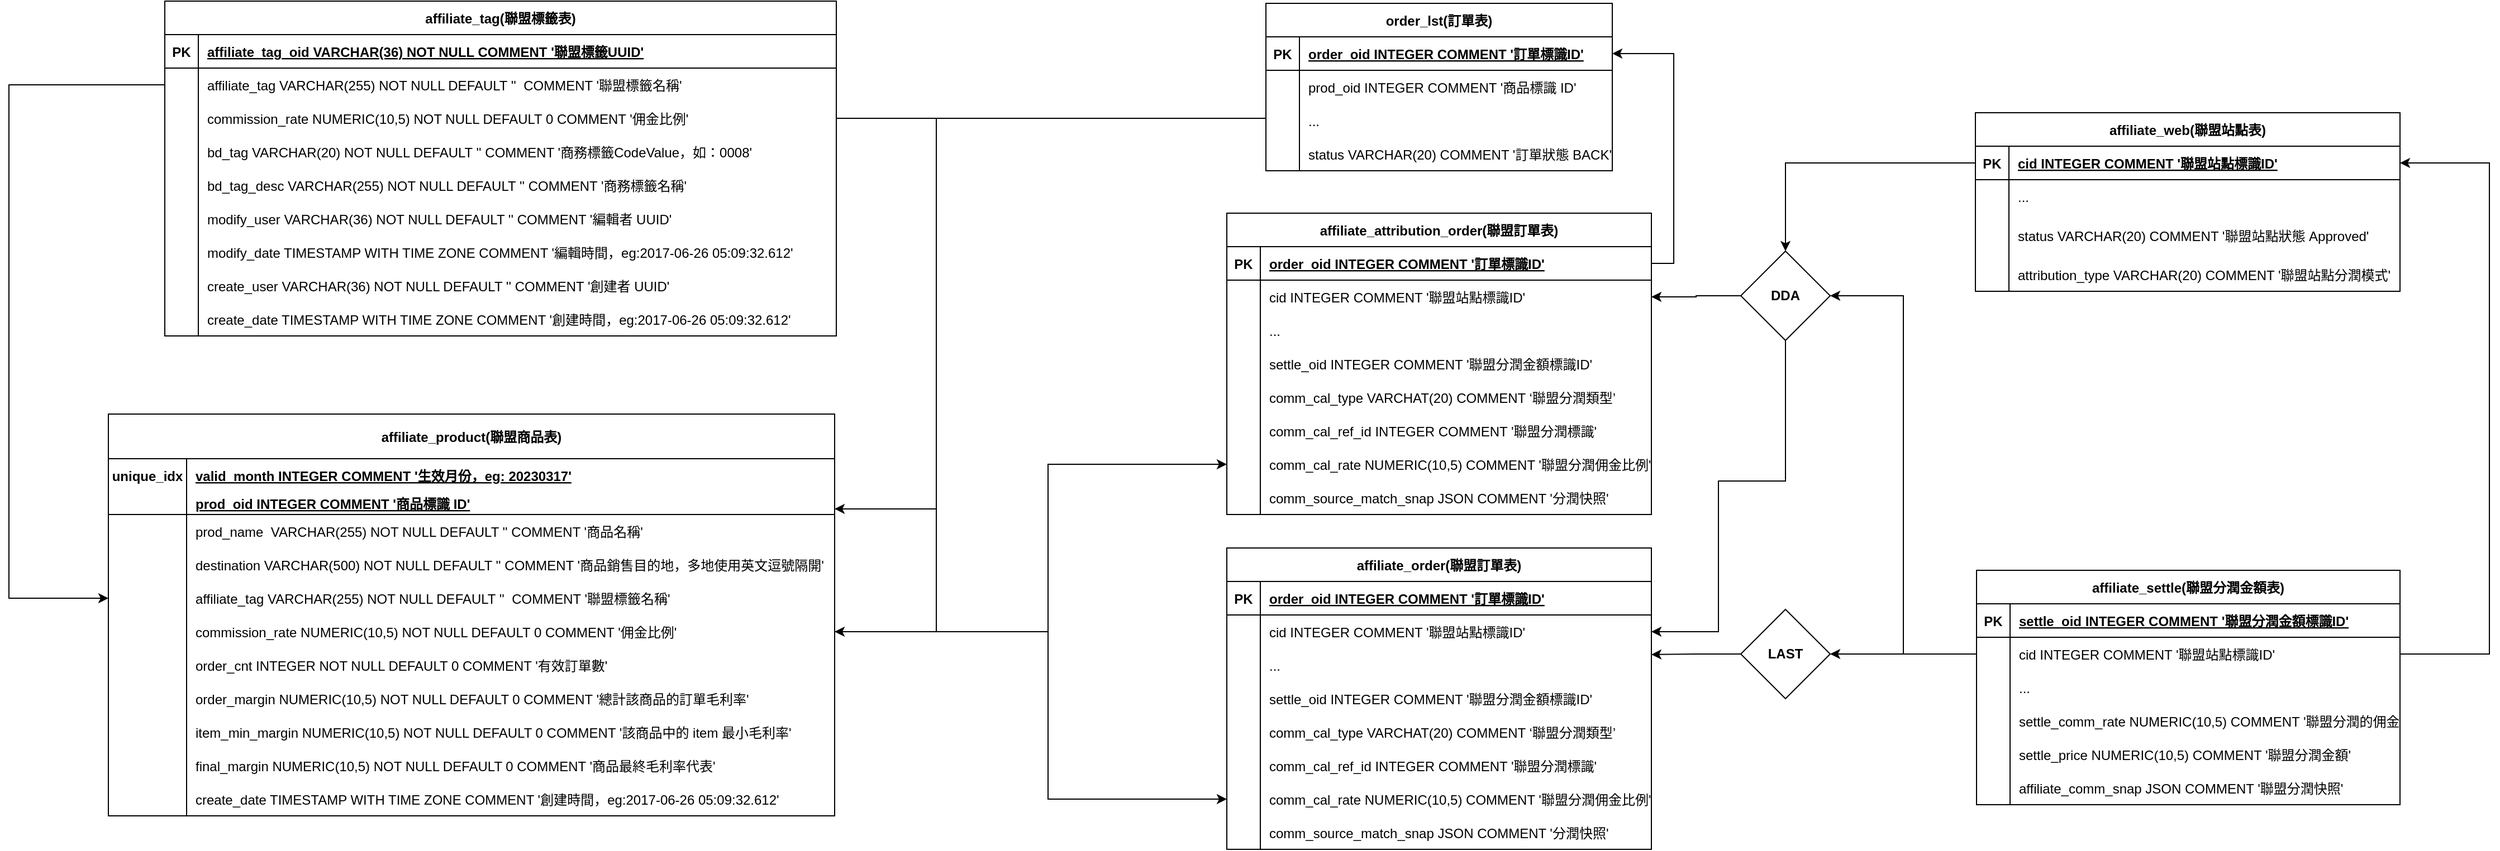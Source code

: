 <mxfile version="20.8.16" type="github">
  <diagram id="R2lEEEUBdFMjLlhIrx00" name="Page-1">
    <mxGraphModel dx="2174" dy="2824" grid="1" gridSize="10" guides="1" tooltips="1" connect="1" arrows="1" fold="1" page="1" pageScale="1" pageWidth="850" pageHeight="1100" math="0" shadow="0" extFonts="Permanent Marker^https://fonts.googleapis.com/css?family=Permanent+Marker">
      <root>
        <mxCell id="0" />
        <mxCell id="1" parent="0" />
        <mxCell id="WJ0qPZ8VlOcd7IL-W5qs-34" value="affiliate_tag(聯盟標籤表)" style="shape=table;startSize=30;container=1;collapsible=1;childLayout=tableLayout;fixedRows=1;rowLines=0;fontStyle=1;align=center;resizeLast=1;" parent="1" vertex="1">
          <mxGeometry x="1099.5" y="-940" width="601" height="300" as="geometry" />
        </mxCell>
        <mxCell id="WJ0qPZ8VlOcd7IL-W5qs-35" value="" style="shape=tableRow;horizontal=0;startSize=0;swimlaneHead=0;swimlaneBody=0;fillColor=none;collapsible=0;dropTarget=0;points=[[0,0.5],[1,0.5]];portConstraint=eastwest;top=0;left=0;right=0;bottom=1;" parent="WJ0qPZ8VlOcd7IL-W5qs-34" vertex="1">
          <mxGeometry y="30" width="601" height="30" as="geometry" />
        </mxCell>
        <mxCell id="WJ0qPZ8VlOcd7IL-W5qs-36" value="PK" style="shape=partialRectangle;connectable=0;fillColor=none;top=0;left=0;bottom=0;right=0;fontStyle=1;overflow=hidden;" parent="WJ0qPZ8VlOcd7IL-W5qs-35" vertex="1">
          <mxGeometry width="30" height="30" as="geometry">
            <mxRectangle width="30" height="30" as="alternateBounds" />
          </mxGeometry>
        </mxCell>
        <mxCell id="WJ0qPZ8VlOcd7IL-W5qs-37" value="affiliate_tag_oid VARCHAR(36) NOT NULL COMMENT &#39;聯盟標籤UUID&#39;" style="shape=partialRectangle;connectable=0;fillColor=none;top=0;left=0;bottom=0;right=0;align=left;spacingLeft=6;fontStyle=5;overflow=hidden;" parent="WJ0qPZ8VlOcd7IL-W5qs-35" vertex="1">
          <mxGeometry x="30" width="571" height="30" as="geometry">
            <mxRectangle width="571" height="30" as="alternateBounds" />
          </mxGeometry>
        </mxCell>
        <mxCell id="WJ0qPZ8VlOcd7IL-W5qs-38" value="" style="shape=tableRow;horizontal=0;startSize=0;swimlaneHead=0;swimlaneBody=0;fillColor=none;collapsible=0;dropTarget=0;points=[[0,0.5],[1,0.5]];portConstraint=eastwest;top=0;left=0;right=0;bottom=0;" parent="WJ0qPZ8VlOcd7IL-W5qs-34" vertex="1">
          <mxGeometry y="60" width="601" height="30" as="geometry" />
        </mxCell>
        <mxCell id="WJ0qPZ8VlOcd7IL-W5qs-39" value="" style="shape=partialRectangle;connectable=0;fillColor=none;top=0;left=0;bottom=0;right=0;editable=1;overflow=hidden;" parent="WJ0qPZ8VlOcd7IL-W5qs-38" vertex="1">
          <mxGeometry width="30" height="30" as="geometry">
            <mxRectangle width="30" height="30" as="alternateBounds" />
          </mxGeometry>
        </mxCell>
        <mxCell id="WJ0qPZ8VlOcd7IL-W5qs-40" value="affiliate_tag VARCHAR(255) NOT NULL DEFAULT &#39;&#39;  COMMENT &#39;聯盟標籤名稱&#39;" style="shape=partialRectangle;connectable=0;fillColor=none;top=0;left=0;bottom=0;right=0;align=left;spacingLeft=6;overflow=hidden;" parent="WJ0qPZ8VlOcd7IL-W5qs-38" vertex="1">
          <mxGeometry x="30" width="571" height="30" as="geometry">
            <mxRectangle width="571" height="30" as="alternateBounds" />
          </mxGeometry>
        </mxCell>
        <mxCell id="WJ0qPZ8VlOcd7IL-W5qs-57" value="" style="shape=tableRow;horizontal=0;startSize=0;swimlaneHead=0;swimlaneBody=0;fillColor=none;collapsible=0;dropTarget=0;points=[[0,0.5],[1,0.5]];portConstraint=eastwest;top=0;left=0;right=0;bottom=0;" parent="WJ0qPZ8VlOcd7IL-W5qs-34" vertex="1">
          <mxGeometry y="90" width="601" height="30" as="geometry" />
        </mxCell>
        <mxCell id="WJ0qPZ8VlOcd7IL-W5qs-58" value="" style="shape=partialRectangle;connectable=0;fillColor=none;top=0;left=0;bottom=0;right=0;editable=1;overflow=hidden;" parent="WJ0qPZ8VlOcd7IL-W5qs-57" vertex="1">
          <mxGeometry width="30" height="30" as="geometry">
            <mxRectangle width="30" height="30" as="alternateBounds" />
          </mxGeometry>
        </mxCell>
        <mxCell id="WJ0qPZ8VlOcd7IL-W5qs-59" value="commission_rate NUMERIC(10,5) NOT NULL DEFAULT 0 COMMENT &#39;佣金比例&#39;" style="shape=partialRectangle;connectable=0;fillColor=none;top=0;left=0;bottom=0;right=0;align=left;spacingLeft=6;overflow=hidden;" parent="WJ0qPZ8VlOcd7IL-W5qs-57" vertex="1">
          <mxGeometry x="30" width="571" height="30" as="geometry">
            <mxRectangle width="571" height="30" as="alternateBounds" />
          </mxGeometry>
        </mxCell>
        <mxCell id="WJ0qPZ8VlOcd7IL-W5qs-41" value="" style="shape=tableRow;horizontal=0;startSize=0;swimlaneHead=0;swimlaneBody=0;fillColor=none;collapsible=0;dropTarget=0;points=[[0,0.5],[1,0.5]];portConstraint=eastwest;top=0;left=0;right=0;bottom=0;" parent="WJ0qPZ8VlOcd7IL-W5qs-34" vertex="1">
          <mxGeometry y="120" width="601" height="30" as="geometry" />
        </mxCell>
        <mxCell id="WJ0qPZ8VlOcd7IL-W5qs-42" value="" style="shape=partialRectangle;connectable=0;fillColor=none;top=0;left=0;bottom=0;right=0;editable=1;overflow=hidden;" parent="WJ0qPZ8VlOcd7IL-W5qs-41" vertex="1">
          <mxGeometry width="30" height="30" as="geometry">
            <mxRectangle width="30" height="30" as="alternateBounds" />
          </mxGeometry>
        </mxCell>
        <mxCell id="WJ0qPZ8VlOcd7IL-W5qs-43" value="bd_tag VARCHAR(20) NOT NULL DEFAULT &#39;&#39; COMMENT &#39;商務標籤CodeValue，如：0008&#39;" style="shape=partialRectangle;connectable=0;fillColor=none;top=0;left=0;bottom=0;right=0;align=left;spacingLeft=6;overflow=hidden;" parent="WJ0qPZ8VlOcd7IL-W5qs-41" vertex="1">
          <mxGeometry x="30" width="571" height="30" as="geometry">
            <mxRectangle width="571" height="30" as="alternateBounds" />
          </mxGeometry>
        </mxCell>
        <mxCell id="WJ0qPZ8VlOcd7IL-W5qs-54" value="" style="shape=tableRow;horizontal=0;startSize=0;swimlaneHead=0;swimlaneBody=0;fillColor=none;collapsible=0;dropTarget=0;points=[[0,0.5],[1,0.5]];portConstraint=eastwest;top=0;left=0;right=0;bottom=0;" parent="WJ0qPZ8VlOcd7IL-W5qs-34" vertex="1">
          <mxGeometry y="150" width="601" height="30" as="geometry" />
        </mxCell>
        <mxCell id="WJ0qPZ8VlOcd7IL-W5qs-55" value="" style="shape=partialRectangle;connectable=0;fillColor=none;top=0;left=0;bottom=0;right=0;editable=1;overflow=hidden;" parent="WJ0qPZ8VlOcd7IL-W5qs-54" vertex="1">
          <mxGeometry width="30" height="30" as="geometry">
            <mxRectangle width="30" height="30" as="alternateBounds" />
          </mxGeometry>
        </mxCell>
        <mxCell id="WJ0qPZ8VlOcd7IL-W5qs-56" value="bd_tag_desc VARCHAR(255) NOT NULL DEFAULT &#39;&#39; COMMENT &#39;商務標籤名稱&#39;" style="shape=partialRectangle;connectable=0;fillColor=none;top=0;left=0;bottom=0;right=0;align=left;spacingLeft=6;overflow=hidden;" parent="WJ0qPZ8VlOcd7IL-W5qs-54" vertex="1">
          <mxGeometry x="30" width="571" height="30" as="geometry">
            <mxRectangle width="571" height="30" as="alternateBounds" />
          </mxGeometry>
        </mxCell>
        <mxCell id="WJ0qPZ8VlOcd7IL-W5qs-60" value="" style="shape=tableRow;horizontal=0;startSize=0;swimlaneHead=0;swimlaneBody=0;fillColor=none;collapsible=0;dropTarget=0;points=[[0,0.5],[1,0.5]];portConstraint=eastwest;top=0;left=0;right=0;bottom=0;" parent="WJ0qPZ8VlOcd7IL-W5qs-34" vertex="1">
          <mxGeometry y="180" width="601" height="30" as="geometry" />
        </mxCell>
        <mxCell id="WJ0qPZ8VlOcd7IL-W5qs-61" value="" style="shape=partialRectangle;connectable=0;fillColor=none;top=0;left=0;bottom=0;right=0;editable=1;overflow=hidden;" parent="WJ0qPZ8VlOcd7IL-W5qs-60" vertex="1">
          <mxGeometry width="30" height="30" as="geometry">
            <mxRectangle width="30" height="30" as="alternateBounds" />
          </mxGeometry>
        </mxCell>
        <mxCell id="WJ0qPZ8VlOcd7IL-W5qs-62" value="modify_user VARCHAR(36) NOT NULL DEFAULT &#39;&#39; COMMENT &#39;編輯者 UUID&#39;" style="shape=partialRectangle;connectable=0;fillColor=none;top=0;left=0;bottom=0;right=0;align=left;spacingLeft=6;overflow=hidden;" parent="WJ0qPZ8VlOcd7IL-W5qs-60" vertex="1">
          <mxGeometry x="30" width="571" height="30" as="geometry">
            <mxRectangle width="571" height="30" as="alternateBounds" />
          </mxGeometry>
        </mxCell>
        <mxCell id="WJ0qPZ8VlOcd7IL-W5qs-66" value="" style="shape=tableRow;horizontal=0;startSize=0;swimlaneHead=0;swimlaneBody=0;fillColor=none;collapsible=0;dropTarget=0;points=[[0,0.5],[1,0.5]];portConstraint=eastwest;top=0;left=0;right=0;bottom=0;" parent="WJ0qPZ8VlOcd7IL-W5qs-34" vertex="1">
          <mxGeometry y="210" width="601" height="30" as="geometry" />
        </mxCell>
        <mxCell id="WJ0qPZ8VlOcd7IL-W5qs-67" value="" style="shape=partialRectangle;connectable=0;fillColor=none;top=0;left=0;bottom=0;right=0;editable=1;overflow=hidden;" parent="WJ0qPZ8VlOcd7IL-W5qs-66" vertex="1">
          <mxGeometry width="30" height="30" as="geometry">
            <mxRectangle width="30" height="30" as="alternateBounds" />
          </mxGeometry>
        </mxCell>
        <mxCell id="WJ0qPZ8VlOcd7IL-W5qs-68" value="modify_date TIMESTAMP WITH TIME ZONE COMMENT &#39;編輯時間，eg:2017-06-26 05:09:32.612&#39;" style="shape=partialRectangle;connectable=0;fillColor=none;top=0;left=0;bottom=0;right=0;align=left;spacingLeft=6;overflow=hidden;" parent="WJ0qPZ8VlOcd7IL-W5qs-66" vertex="1">
          <mxGeometry x="30" width="571" height="30" as="geometry">
            <mxRectangle width="571" height="30" as="alternateBounds" />
          </mxGeometry>
        </mxCell>
        <mxCell id="WJ0qPZ8VlOcd7IL-W5qs-63" value="" style="shape=tableRow;horizontal=0;startSize=0;swimlaneHead=0;swimlaneBody=0;fillColor=none;collapsible=0;dropTarget=0;points=[[0,0.5],[1,0.5]];portConstraint=eastwest;top=0;left=0;right=0;bottom=0;" parent="WJ0qPZ8VlOcd7IL-W5qs-34" vertex="1">
          <mxGeometry y="240" width="601" height="30" as="geometry" />
        </mxCell>
        <mxCell id="WJ0qPZ8VlOcd7IL-W5qs-64" value="" style="shape=partialRectangle;connectable=0;fillColor=none;top=0;left=0;bottom=0;right=0;editable=1;overflow=hidden;" parent="WJ0qPZ8VlOcd7IL-W5qs-63" vertex="1">
          <mxGeometry width="30" height="30" as="geometry">
            <mxRectangle width="30" height="30" as="alternateBounds" />
          </mxGeometry>
        </mxCell>
        <mxCell id="WJ0qPZ8VlOcd7IL-W5qs-65" value="create_user VARCHAR(36) NOT NULL DEFAULT &#39;&#39; COMMENT &#39;創建者 UUID&#39;" style="shape=partialRectangle;connectable=0;fillColor=none;top=0;left=0;bottom=0;right=0;align=left;spacingLeft=6;overflow=hidden;" parent="WJ0qPZ8VlOcd7IL-W5qs-63" vertex="1">
          <mxGeometry x="30" width="571" height="30" as="geometry">
            <mxRectangle width="571" height="30" as="alternateBounds" />
          </mxGeometry>
        </mxCell>
        <mxCell id="WJ0qPZ8VlOcd7IL-W5qs-44" value="" style="shape=tableRow;horizontal=0;startSize=0;swimlaneHead=0;swimlaneBody=0;fillColor=none;collapsible=0;dropTarget=0;points=[[0,0.5],[1,0.5]];portConstraint=eastwest;top=0;left=0;right=0;bottom=0;" parent="WJ0qPZ8VlOcd7IL-W5qs-34" vertex="1">
          <mxGeometry y="270" width="601" height="30" as="geometry" />
        </mxCell>
        <mxCell id="WJ0qPZ8VlOcd7IL-W5qs-45" value="" style="shape=partialRectangle;connectable=0;fillColor=none;top=0;left=0;bottom=0;right=0;editable=1;overflow=hidden;" parent="WJ0qPZ8VlOcd7IL-W5qs-44" vertex="1">
          <mxGeometry width="30" height="30" as="geometry">
            <mxRectangle width="30" height="30" as="alternateBounds" />
          </mxGeometry>
        </mxCell>
        <mxCell id="WJ0qPZ8VlOcd7IL-W5qs-46" value="create_date TIMESTAMP WITH TIME ZONE COMMENT &#39;創建時間，eg:2017-06-26 05:09:32.612&#39;" style="shape=partialRectangle;connectable=0;fillColor=none;top=0;left=0;bottom=0;right=0;align=left;spacingLeft=6;overflow=hidden;" parent="WJ0qPZ8VlOcd7IL-W5qs-44" vertex="1">
          <mxGeometry x="30" width="571" height="30" as="geometry">
            <mxRectangle width="571" height="30" as="alternateBounds" />
          </mxGeometry>
        </mxCell>
        <mxCell id="WJ0qPZ8VlOcd7IL-W5qs-72" value="affiliate_product(聯盟商品表)" style="shape=table;startSize=40;container=1;collapsible=1;childLayout=tableLayout;fixedRows=1;rowLines=0;fontStyle=1;align=center;resizeLast=1;" parent="1" vertex="1">
          <mxGeometry x="1049" y="-570" width="650.0" height="360" as="geometry" />
        </mxCell>
        <mxCell id="WJ0qPZ8VlOcd7IL-W5qs-73" value="" style="shape=tableRow;horizontal=0;startSize=0;swimlaneHead=0;swimlaneBody=0;fillColor=none;collapsible=0;dropTarget=0;points=[[0,0.5],[1,0.5]];portConstraint=eastwest;top=0;left=0;right=0;bottom=0;" parent="WJ0qPZ8VlOcd7IL-W5qs-72" vertex="1">
          <mxGeometry y="40" width="650.0" height="30" as="geometry" />
        </mxCell>
        <mxCell id="WJ0qPZ8VlOcd7IL-W5qs-74" value="unique_idx" style="shape=partialRectangle;connectable=0;fillColor=none;top=0;left=0;bottom=0;right=0;fontStyle=1;overflow=hidden;" parent="WJ0qPZ8VlOcd7IL-W5qs-73" vertex="1">
          <mxGeometry width="70.0" height="30" as="geometry">
            <mxRectangle width="70.0" height="30" as="alternateBounds" />
          </mxGeometry>
        </mxCell>
        <mxCell id="WJ0qPZ8VlOcd7IL-W5qs-75" value="valid_month INTEGER COMMENT &#39;生效月份，eg: 20230317&#39;" style="shape=partialRectangle;connectable=0;fillColor=none;top=0;left=0;bottom=0;right=0;align=left;spacingLeft=6;fontStyle=5;overflow=hidden;" parent="WJ0qPZ8VlOcd7IL-W5qs-73" vertex="1">
          <mxGeometry x="70.0" width="580" height="30" as="geometry">
            <mxRectangle width="580" height="30" as="alternateBounds" />
          </mxGeometry>
        </mxCell>
        <mxCell id="WJ0qPZ8VlOcd7IL-W5qs-76" value="" style="shape=tableRow;horizontal=0;startSize=0;swimlaneHead=0;swimlaneBody=0;fillColor=none;collapsible=0;dropTarget=0;points=[[0,0.5],[1,0.5]];portConstraint=eastwest;top=0;left=0;right=0;bottom=1;" parent="WJ0qPZ8VlOcd7IL-W5qs-72" vertex="1">
          <mxGeometry y="70" width="650.0" height="20" as="geometry" />
        </mxCell>
        <mxCell id="WJ0qPZ8VlOcd7IL-W5qs-77" value="" style="shape=partialRectangle;connectable=0;fillColor=none;top=0;left=0;bottom=0;right=0;fontStyle=1;overflow=hidden;" parent="WJ0qPZ8VlOcd7IL-W5qs-76" vertex="1">
          <mxGeometry width="70.0" height="20" as="geometry">
            <mxRectangle width="70.0" height="20" as="alternateBounds" />
          </mxGeometry>
        </mxCell>
        <mxCell id="WJ0qPZ8VlOcd7IL-W5qs-78" value="prod_oid INTEGER COMMENT &#39;商品標識 ID&#39;" style="shape=partialRectangle;connectable=0;fillColor=none;top=0;left=0;bottom=0;right=0;align=left;spacingLeft=6;fontStyle=5;overflow=hidden;" parent="WJ0qPZ8VlOcd7IL-W5qs-76" vertex="1">
          <mxGeometry x="70.0" width="580" height="20" as="geometry">
            <mxRectangle width="580" height="20" as="alternateBounds" />
          </mxGeometry>
        </mxCell>
        <mxCell id="WJ0qPZ8VlOcd7IL-W5qs-79" value="" style="shape=tableRow;horizontal=0;startSize=0;swimlaneHead=0;swimlaneBody=0;fillColor=none;collapsible=0;dropTarget=0;points=[[0,0.5],[1,0.5]];portConstraint=eastwest;top=0;left=0;right=0;bottom=0;" parent="WJ0qPZ8VlOcd7IL-W5qs-72" vertex="1">
          <mxGeometry y="90" width="650.0" height="30" as="geometry" />
        </mxCell>
        <mxCell id="WJ0qPZ8VlOcd7IL-W5qs-80" value="" style="shape=partialRectangle;connectable=0;fillColor=none;top=0;left=0;bottom=0;right=0;editable=1;overflow=hidden;" parent="WJ0qPZ8VlOcd7IL-W5qs-79" vertex="1">
          <mxGeometry width="70.0" height="30" as="geometry">
            <mxRectangle width="70.0" height="30" as="alternateBounds" />
          </mxGeometry>
        </mxCell>
        <mxCell id="WJ0qPZ8VlOcd7IL-W5qs-81" value="prod_name  VARCHAR(255) NOT NULL DEFAULT &#39;&#39; COMMENT &#39;商品名稱&#39;" style="shape=partialRectangle;connectable=0;fillColor=none;top=0;left=0;bottom=0;right=0;align=left;spacingLeft=6;overflow=hidden;" parent="WJ0qPZ8VlOcd7IL-W5qs-79" vertex="1">
          <mxGeometry x="70.0" width="580" height="30" as="geometry">
            <mxRectangle width="580" height="30" as="alternateBounds" />
          </mxGeometry>
        </mxCell>
        <mxCell id="WJ0qPZ8VlOcd7IL-W5qs-82" value="" style="shape=tableRow;horizontal=0;startSize=0;swimlaneHead=0;swimlaneBody=0;fillColor=none;collapsible=0;dropTarget=0;points=[[0,0.5],[1,0.5]];portConstraint=eastwest;top=0;left=0;right=0;bottom=0;" parent="WJ0qPZ8VlOcd7IL-W5qs-72" vertex="1">
          <mxGeometry y="120" width="650.0" height="30" as="geometry" />
        </mxCell>
        <mxCell id="WJ0qPZ8VlOcd7IL-W5qs-83" value="" style="shape=partialRectangle;connectable=0;fillColor=none;top=0;left=0;bottom=0;right=0;editable=1;overflow=hidden;" parent="WJ0qPZ8VlOcd7IL-W5qs-82" vertex="1">
          <mxGeometry width="70.0" height="30" as="geometry">
            <mxRectangle width="70.0" height="30" as="alternateBounds" />
          </mxGeometry>
        </mxCell>
        <mxCell id="WJ0qPZ8VlOcd7IL-W5qs-84" value="destination VARCHAR(500) NOT NULL DEFAULT &#39;&#39; COMMENT &#39;商品銷售目的地，多地使用英文逗號隔開&#39;" style="shape=partialRectangle;connectable=0;fillColor=none;top=0;left=0;bottom=0;right=0;align=left;spacingLeft=6;overflow=hidden;" parent="WJ0qPZ8VlOcd7IL-W5qs-82" vertex="1">
          <mxGeometry x="70.0" width="580" height="30" as="geometry">
            <mxRectangle width="580" height="30" as="alternateBounds" />
          </mxGeometry>
        </mxCell>
        <mxCell id="WJ0qPZ8VlOcd7IL-W5qs-85" value="" style="shape=tableRow;horizontal=0;startSize=0;swimlaneHead=0;swimlaneBody=0;fillColor=none;collapsible=0;dropTarget=0;points=[[0,0.5],[1,0.5]];portConstraint=eastwest;top=0;left=0;right=0;bottom=0;" parent="WJ0qPZ8VlOcd7IL-W5qs-72" vertex="1">
          <mxGeometry y="150" width="650.0" height="30" as="geometry" />
        </mxCell>
        <mxCell id="WJ0qPZ8VlOcd7IL-W5qs-86" value="" style="shape=partialRectangle;connectable=0;fillColor=none;top=0;left=0;bottom=0;right=0;editable=1;overflow=hidden;" parent="WJ0qPZ8VlOcd7IL-W5qs-85" vertex="1">
          <mxGeometry width="70.0" height="30" as="geometry">
            <mxRectangle width="70.0" height="30" as="alternateBounds" />
          </mxGeometry>
        </mxCell>
        <mxCell id="WJ0qPZ8VlOcd7IL-W5qs-87" value="affiliate_tag VARCHAR(255) NOT NULL DEFAULT &#39;&#39;  COMMENT &#39;聯盟標籤名稱&#39;" style="shape=partialRectangle;connectable=0;fillColor=none;top=0;left=0;bottom=0;right=0;align=left;spacingLeft=6;overflow=hidden;" parent="WJ0qPZ8VlOcd7IL-W5qs-85" vertex="1">
          <mxGeometry x="70.0" width="580" height="30" as="geometry">
            <mxRectangle width="580" height="30" as="alternateBounds" />
          </mxGeometry>
        </mxCell>
        <mxCell id="WJ0qPZ8VlOcd7IL-W5qs-91" value="" style="shape=tableRow;horizontal=0;startSize=0;swimlaneHead=0;swimlaneBody=0;fillColor=none;collapsible=0;dropTarget=0;points=[[0,0.5],[1,0.5]];portConstraint=eastwest;top=0;left=0;right=0;bottom=0;" parent="WJ0qPZ8VlOcd7IL-W5qs-72" vertex="1">
          <mxGeometry y="180" width="650.0" height="30" as="geometry" />
        </mxCell>
        <mxCell id="WJ0qPZ8VlOcd7IL-W5qs-92" value="" style="shape=partialRectangle;connectable=0;fillColor=none;top=0;left=0;bottom=0;right=0;editable=1;overflow=hidden;" parent="WJ0qPZ8VlOcd7IL-W5qs-91" vertex="1">
          <mxGeometry width="70.0" height="30" as="geometry">
            <mxRectangle width="70.0" height="30" as="alternateBounds" />
          </mxGeometry>
        </mxCell>
        <mxCell id="WJ0qPZ8VlOcd7IL-W5qs-93" value="commission_rate NUMERIC(10,5) NOT NULL DEFAULT 0 COMMENT &#39;佣金比例&#39;" style="shape=partialRectangle;connectable=0;fillColor=none;top=0;left=0;bottom=0;right=0;align=left;spacingLeft=6;overflow=hidden;" parent="WJ0qPZ8VlOcd7IL-W5qs-91" vertex="1">
          <mxGeometry x="70.0" width="580" height="30" as="geometry">
            <mxRectangle width="580" height="30" as="alternateBounds" />
          </mxGeometry>
        </mxCell>
        <mxCell id="WJ0qPZ8VlOcd7IL-W5qs-97" value="" style="shape=tableRow;horizontal=0;startSize=0;swimlaneHead=0;swimlaneBody=0;fillColor=none;collapsible=0;dropTarget=0;points=[[0,0.5],[1,0.5]];portConstraint=eastwest;top=0;left=0;right=0;bottom=0;" parent="WJ0qPZ8VlOcd7IL-W5qs-72" vertex="1">
          <mxGeometry y="210" width="650.0" height="30" as="geometry" />
        </mxCell>
        <mxCell id="WJ0qPZ8VlOcd7IL-W5qs-98" value="" style="shape=partialRectangle;connectable=0;fillColor=none;top=0;left=0;bottom=0;right=0;editable=1;overflow=hidden;" parent="WJ0qPZ8VlOcd7IL-W5qs-97" vertex="1">
          <mxGeometry width="70.0" height="30" as="geometry">
            <mxRectangle width="70.0" height="30" as="alternateBounds" />
          </mxGeometry>
        </mxCell>
        <mxCell id="WJ0qPZ8VlOcd7IL-W5qs-99" value="order_cnt INTEGER NOT NULL DEFAULT 0 COMMENT &#39;有效訂單數&#39;" style="shape=partialRectangle;connectable=0;fillColor=none;top=0;left=0;bottom=0;right=0;align=left;spacingLeft=6;overflow=hidden;" parent="WJ0qPZ8VlOcd7IL-W5qs-97" vertex="1">
          <mxGeometry x="70.0" width="580" height="30" as="geometry">
            <mxRectangle width="580" height="30" as="alternateBounds" />
          </mxGeometry>
        </mxCell>
        <mxCell id="WJ0qPZ8VlOcd7IL-W5qs-100" value="" style="shape=tableRow;horizontal=0;startSize=0;swimlaneHead=0;swimlaneBody=0;fillColor=none;collapsible=0;dropTarget=0;points=[[0,0.5],[1,0.5]];portConstraint=eastwest;top=0;left=0;right=0;bottom=0;" parent="WJ0qPZ8VlOcd7IL-W5qs-72" vertex="1">
          <mxGeometry y="240" width="650.0" height="30" as="geometry" />
        </mxCell>
        <mxCell id="WJ0qPZ8VlOcd7IL-W5qs-101" value="" style="shape=partialRectangle;connectable=0;fillColor=none;top=0;left=0;bottom=0;right=0;editable=1;overflow=hidden;" parent="WJ0qPZ8VlOcd7IL-W5qs-100" vertex="1">
          <mxGeometry width="70.0" height="30" as="geometry">
            <mxRectangle width="70.0" height="30" as="alternateBounds" />
          </mxGeometry>
        </mxCell>
        <mxCell id="WJ0qPZ8VlOcd7IL-W5qs-102" value="order_margin NUMERIC(10,5) NOT NULL DEFAULT 0 COMMENT &#39;總計該商品的訂單毛利率&#39;" style="shape=partialRectangle;connectable=0;fillColor=none;top=0;left=0;bottom=0;right=0;align=left;spacingLeft=6;overflow=hidden;" parent="WJ0qPZ8VlOcd7IL-W5qs-100" vertex="1">
          <mxGeometry x="70.0" width="580" height="30" as="geometry">
            <mxRectangle width="580" height="30" as="alternateBounds" />
          </mxGeometry>
        </mxCell>
        <mxCell id="WJ0qPZ8VlOcd7IL-W5qs-88" value="" style="shape=tableRow;horizontal=0;startSize=0;swimlaneHead=0;swimlaneBody=0;fillColor=none;collapsible=0;dropTarget=0;points=[[0,0.5],[1,0.5]];portConstraint=eastwest;top=0;left=0;right=0;bottom=0;" parent="WJ0qPZ8VlOcd7IL-W5qs-72" vertex="1">
          <mxGeometry y="270" width="650.0" height="30" as="geometry" />
        </mxCell>
        <mxCell id="WJ0qPZ8VlOcd7IL-W5qs-89" value="" style="shape=partialRectangle;connectable=0;fillColor=none;top=0;left=0;bottom=0;right=0;editable=1;overflow=hidden;" parent="WJ0qPZ8VlOcd7IL-W5qs-88" vertex="1">
          <mxGeometry width="70.0" height="30" as="geometry">
            <mxRectangle width="70.0" height="30" as="alternateBounds" />
          </mxGeometry>
        </mxCell>
        <mxCell id="WJ0qPZ8VlOcd7IL-W5qs-90" value="item_min_margin NUMERIC(10,5) NOT NULL DEFAULT 0 COMMENT &#39;該商品中的 item 最小毛利率&#39;" style="shape=partialRectangle;connectable=0;fillColor=none;top=0;left=0;bottom=0;right=0;align=left;spacingLeft=6;overflow=hidden;" parent="WJ0qPZ8VlOcd7IL-W5qs-88" vertex="1">
          <mxGeometry x="70.0" width="580" height="30" as="geometry">
            <mxRectangle width="580" height="30" as="alternateBounds" />
          </mxGeometry>
        </mxCell>
        <mxCell id="WJ0qPZ8VlOcd7IL-W5qs-103" value="" style="shape=tableRow;horizontal=0;startSize=0;swimlaneHead=0;swimlaneBody=0;fillColor=none;collapsible=0;dropTarget=0;points=[[0,0.5],[1,0.5]];portConstraint=eastwest;top=0;left=0;right=0;bottom=0;" parent="WJ0qPZ8VlOcd7IL-W5qs-72" vertex="1">
          <mxGeometry y="300" width="650.0" height="30" as="geometry" />
        </mxCell>
        <mxCell id="WJ0qPZ8VlOcd7IL-W5qs-104" value="" style="shape=partialRectangle;connectable=0;fillColor=none;top=0;left=0;bottom=0;right=0;editable=1;overflow=hidden;" parent="WJ0qPZ8VlOcd7IL-W5qs-103" vertex="1">
          <mxGeometry width="70.0" height="30" as="geometry">
            <mxRectangle width="70.0" height="30" as="alternateBounds" />
          </mxGeometry>
        </mxCell>
        <mxCell id="WJ0qPZ8VlOcd7IL-W5qs-105" value="final_margin NUMERIC(10,5) NOT NULL DEFAULT 0 COMMENT &#39;商品最終毛利率代表&#39;" style="shape=partialRectangle;connectable=0;fillColor=none;top=0;left=0;bottom=0;right=0;align=left;spacingLeft=6;overflow=hidden;" parent="WJ0qPZ8VlOcd7IL-W5qs-103" vertex="1">
          <mxGeometry x="70.0" width="580" height="30" as="geometry">
            <mxRectangle width="580" height="30" as="alternateBounds" />
          </mxGeometry>
        </mxCell>
        <mxCell id="WJ0qPZ8VlOcd7IL-W5qs-94" value="" style="shape=tableRow;horizontal=0;startSize=0;swimlaneHead=0;swimlaneBody=0;fillColor=none;collapsible=0;dropTarget=0;points=[[0,0.5],[1,0.5]];portConstraint=eastwest;top=0;left=0;right=0;bottom=0;" parent="WJ0qPZ8VlOcd7IL-W5qs-72" vertex="1">
          <mxGeometry y="330" width="650.0" height="30" as="geometry" />
        </mxCell>
        <mxCell id="WJ0qPZ8VlOcd7IL-W5qs-95" value="" style="shape=partialRectangle;connectable=0;fillColor=none;top=0;left=0;bottom=0;right=0;editable=1;overflow=hidden;" parent="WJ0qPZ8VlOcd7IL-W5qs-94" vertex="1">
          <mxGeometry width="70.0" height="30" as="geometry">
            <mxRectangle width="70.0" height="30" as="alternateBounds" />
          </mxGeometry>
        </mxCell>
        <mxCell id="WJ0qPZ8VlOcd7IL-W5qs-96" value="create_date TIMESTAMP WITH TIME ZONE COMMENT &#39;創建時間，eg:2017-06-26 05:09:32.612&#39;" style="shape=partialRectangle;connectable=0;fillColor=none;top=0;left=0;bottom=0;right=0;align=left;spacingLeft=6;overflow=hidden;" parent="WJ0qPZ8VlOcd7IL-W5qs-94" vertex="1">
          <mxGeometry x="70.0" width="580" height="30" as="geometry">
            <mxRectangle width="580" height="30" as="alternateBounds" />
          </mxGeometry>
        </mxCell>
        <mxCell id="WJ0qPZ8VlOcd7IL-W5qs-108" value="affiliate_attribution_order(聯盟訂單表)" style="shape=table;startSize=30;container=1;collapsible=1;childLayout=tableLayout;fixedRows=1;rowLines=0;fontStyle=1;align=center;resizeLast=1;" parent="1" vertex="1">
          <mxGeometry x="2050" y="-750" width="380" height="270" as="geometry" />
        </mxCell>
        <mxCell id="WJ0qPZ8VlOcd7IL-W5qs-109" value="" style="shape=tableRow;horizontal=0;startSize=0;swimlaneHead=0;swimlaneBody=0;fillColor=none;collapsible=0;dropTarget=0;points=[[0,0.5],[1,0.5]];portConstraint=eastwest;top=0;left=0;right=0;bottom=1;" parent="WJ0qPZ8VlOcd7IL-W5qs-108" vertex="1">
          <mxGeometry y="30" width="380" height="30" as="geometry" />
        </mxCell>
        <mxCell id="WJ0qPZ8VlOcd7IL-W5qs-110" value="PK" style="shape=partialRectangle;connectable=0;fillColor=none;top=0;left=0;bottom=0;right=0;fontStyle=1;overflow=hidden;" parent="WJ0qPZ8VlOcd7IL-W5qs-109" vertex="1">
          <mxGeometry width="30" height="30" as="geometry">
            <mxRectangle width="30" height="30" as="alternateBounds" />
          </mxGeometry>
        </mxCell>
        <mxCell id="WJ0qPZ8VlOcd7IL-W5qs-111" value="order_oid INTEGER COMMENT &#39;訂單標識ID&#39;" style="shape=partialRectangle;connectable=0;fillColor=none;top=0;left=0;bottom=0;right=0;align=left;spacingLeft=6;fontStyle=5;overflow=hidden;" parent="WJ0qPZ8VlOcd7IL-W5qs-109" vertex="1">
          <mxGeometry x="30" width="350" height="30" as="geometry">
            <mxRectangle width="350" height="30" as="alternateBounds" />
          </mxGeometry>
        </mxCell>
        <mxCell id="WJ0qPZ8VlOcd7IL-W5qs-112" value="" style="shape=tableRow;horizontal=0;startSize=0;swimlaneHead=0;swimlaneBody=0;fillColor=none;collapsible=0;dropTarget=0;points=[[0,0.5],[1,0.5]];portConstraint=eastwest;top=0;left=0;right=0;bottom=0;" parent="WJ0qPZ8VlOcd7IL-W5qs-108" vertex="1">
          <mxGeometry y="60" width="380" height="30" as="geometry" />
        </mxCell>
        <mxCell id="WJ0qPZ8VlOcd7IL-W5qs-113" value="" style="shape=partialRectangle;connectable=0;fillColor=none;top=0;left=0;bottom=0;right=0;editable=1;overflow=hidden;" parent="WJ0qPZ8VlOcd7IL-W5qs-112" vertex="1">
          <mxGeometry width="30" height="30" as="geometry">
            <mxRectangle width="30" height="30" as="alternateBounds" />
          </mxGeometry>
        </mxCell>
        <mxCell id="WJ0qPZ8VlOcd7IL-W5qs-114" value="cid INTEGER COMMENT &#39;聯盟站點標識ID&#39;" style="shape=partialRectangle;connectable=0;fillColor=none;top=0;left=0;bottom=0;right=0;align=left;spacingLeft=6;overflow=hidden;" parent="WJ0qPZ8VlOcd7IL-W5qs-112" vertex="1">
          <mxGeometry x="30" width="350" height="30" as="geometry">
            <mxRectangle width="350" height="30" as="alternateBounds" />
          </mxGeometry>
        </mxCell>
        <mxCell id="WJ0qPZ8VlOcd7IL-W5qs-115" value="" style="shape=tableRow;horizontal=0;startSize=0;swimlaneHead=0;swimlaneBody=0;fillColor=none;collapsible=0;dropTarget=0;points=[[0,0.5],[1,0.5]];portConstraint=eastwest;top=0;left=0;right=0;bottom=0;" parent="WJ0qPZ8VlOcd7IL-W5qs-108" vertex="1">
          <mxGeometry y="90" width="380" height="30" as="geometry" />
        </mxCell>
        <mxCell id="WJ0qPZ8VlOcd7IL-W5qs-116" value="" style="shape=partialRectangle;connectable=0;fillColor=none;top=0;left=0;bottom=0;right=0;editable=1;overflow=hidden;" parent="WJ0qPZ8VlOcd7IL-W5qs-115" vertex="1">
          <mxGeometry width="30" height="30" as="geometry">
            <mxRectangle width="30" height="30" as="alternateBounds" />
          </mxGeometry>
        </mxCell>
        <mxCell id="WJ0qPZ8VlOcd7IL-W5qs-117" value="..." style="shape=partialRectangle;connectable=0;fillColor=none;top=0;left=0;bottom=0;right=0;align=left;spacingLeft=6;overflow=hidden;" parent="WJ0qPZ8VlOcd7IL-W5qs-115" vertex="1">
          <mxGeometry x="30" width="350" height="30" as="geometry">
            <mxRectangle width="350" height="30" as="alternateBounds" />
          </mxGeometry>
        </mxCell>
        <mxCell id="WJ0qPZ8VlOcd7IL-W5qs-156" value="" style="shape=tableRow;horizontal=0;startSize=0;swimlaneHead=0;swimlaneBody=0;fillColor=none;collapsible=0;dropTarget=0;points=[[0,0.5],[1,0.5]];portConstraint=eastwest;top=0;left=0;right=0;bottom=0;" parent="WJ0qPZ8VlOcd7IL-W5qs-108" vertex="1">
          <mxGeometry y="120" width="380" height="30" as="geometry" />
        </mxCell>
        <mxCell id="WJ0qPZ8VlOcd7IL-W5qs-157" value="" style="shape=partialRectangle;connectable=0;fillColor=none;top=0;left=0;bottom=0;right=0;editable=1;overflow=hidden;" parent="WJ0qPZ8VlOcd7IL-W5qs-156" vertex="1">
          <mxGeometry width="30" height="30" as="geometry">
            <mxRectangle width="30" height="30" as="alternateBounds" />
          </mxGeometry>
        </mxCell>
        <mxCell id="WJ0qPZ8VlOcd7IL-W5qs-158" value="settle_oid INTEGER COMMENT &#39;聯盟分潤金額標識ID&#39;" style="shape=partialRectangle;connectable=0;fillColor=none;top=0;left=0;bottom=0;right=0;align=left;spacingLeft=6;overflow=hidden;" parent="WJ0qPZ8VlOcd7IL-W5qs-156" vertex="1">
          <mxGeometry x="30" width="350" height="30" as="geometry">
            <mxRectangle width="350" height="30" as="alternateBounds" />
          </mxGeometry>
        </mxCell>
        <mxCell id="WJ0qPZ8VlOcd7IL-W5qs-121" value="" style="shape=tableRow;horizontal=0;startSize=0;swimlaneHead=0;swimlaneBody=0;fillColor=none;collapsible=0;dropTarget=0;points=[[0,0.5],[1,0.5]];portConstraint=eastwest;top=0;left=0;right=0;bottom=0;" parent="WJ0qPZ8VlOcd7IL-W5qs-108" vertex="1">
          <mxGeometry y="150" width="380" height="30" as="geometry" />
        </mxCell>
        <mxCell id="WJ0qPZ8VlOcd7IL-W5qs-122" value="" style="shape=partialRectangle;connectable=0;fillColor=none;top=0;left=0;bottom=0;right=0;editable=1;overflow=hidden;" parent="WJ0qPZ8VlOcd7IL-W5qs-121" vertex="1">
          <mxGeometry width="30" height="30" as="geometry">
            <mxRectangle width="30" height="30" as="alternateBounds" />
          </mxGeometry>
        </mxCell>
        <mxCell id="WJ0qPZ8VlOcd7IL-W5qs-123" value="comm_cal_type VARCHAT(20) COMMENT ‘聯盟分潤類型’" style="shape=partialRectangle;connectable=0;fillColor=none;top=0;left=0;bottom=0;right=0;align=left;spacingLeft=6;overflow=hidden;" parent="WJ0qPZ8VlOcd7IL-W5qs-121" vertex="1">
          <mxGeometry x="30" width="350" height="30" as="geometry">
            <mxRectangle width="350" height="30" as="alternateBounds" />
          </mxGeometry>
        </mxCell>
        <mxCell id="WJ0qPZ8VlOcd7IL-W5qs-124" value="" style="shape=tableRow;horizontal=0;startSize=0;swimlaneHead=0;swimlaneBody=0;fillColor=none;collapsible=0;dropTarget=0;points=[[0,0.5],[1,0.5]];portConstraint=eastwest;top=0;left=0;right=0;bottom=0;" parent="WJ0qPZ8VlOcd7IL-W5qs-108" vertex="1">
          <mxGeometry y="180" width="380" height="30" as="geometry" />
        </mxCell>
        <mxCell id="WJ0qPZ8VlOcd7IL-W5qs-125" value="" style="shape=partialRectangle;connectable=0;fillColor=none;top=0;left=0;bottom=0;right=0;editable=1;overflow=hidden;" parent="WJ0qPZ8VlOcd7IL-W5qs-124" vertex="1">
          <mxGeometry width="30" height="30" as="geometry">
            <mxRectangle width="30" height="30" as="alternateBounds" />
          </mxGeometry>
        </mxCell>
        <mxCell id="WJ0qPZ8VlOcd7IL-W5qs-126" value="comm_cal_ref_id INTEGER COMMENT &#39;聯盟分潤標識&#39;" style="shape=partialRectangle;connectable=0;fillColor=none;top=0;left=0;bottom=0;right=0;align=left;spacingLeft=6;overflow=hidden;" parent="WJ0qPZ8VlOcd7IL-W5qs-124" vertex="1">
          <mxGeometry x="30" width="350" height="30" as="geometry">
            <mxRectangle width="350" height="30" as="alternateBounds" />
          </mxGeometry>
        </mxCell>
        <mxCell id="WJ0qPZ8VlOcd7IL-W5qs-127" value="" style="shape=tableRow;horizontal=0;startSize=0;swimlaneHead=0;swimlaneBody=0;fillColor=none;collapsible=0;dropTarget=0;points=[[0,0.5],[1,0.5]];portConstraint=eastwest;top=0;left=0;right=0;bottom=0;" parent="WJ0qPZ8VlOcd7IL-W5qs-108" vertex="1">
          <mxGeometry y="210" width="380" height="30" as="geometry" />
        </mxCell>
        <mxCell id="WJ0qPZ8VlOcd7IL-W5qs-128" value="" style="shape=partialRectangle;connectable=0;fillColor=none;top=0;left=0;bottom=0;right=0;editable=1;overflow=hidden;" parent="WJ0qPZ8VlOcd7IL-W5qs-127" vertex="1">
          <mxGeometry width="30" height="30" as="geometry">
            <mxRectangle width="30" height="30" as="alternateBounds" />
          </mxGeometry>
        </mxCell>
        <mxCell id="WJ0qPZ8VlOcd7IL-W5qs-129" value="comm_cal_rate NUMERIC(10,5) COMMENT &#39;聯盟分潤佣金比例&#39;" style="shape=partialRectangle;connectable=0;fillColor=none;top=0;left=0;bottom=0;right=0;align=left;spacingLeft=6;overflow=hidden;" parent="WJ0qPZ8VlOcd7IL-W5qs-127" vertex="1">
          <mxGeometry x="30" width="350" height="30" as="geometry">
            <mxRectangle width="350" height="30" as="alternateBounds" />
          </mxGeometry>
        </mxCell>
        <mxCell id="WJ0qPZ8VlOcd7IL-W5qs-118" value="" style="shape=tableRow;horizontal=0;startSize=0;swimlaneHead=0;swimlaneBody=0;fillColor=none;collapsible=0;dropTarget=0;points=[[0,0.5],[1,0.5]];portConstraint=eastwest;top=0;left=0;right=0;bottom=0;" parent="WJ0qPZ8VlOcd7IL-W5qs-108" vertex="1">
          <mxGeometry y="240" width="380" height="30" as="geometry" />
        </mxCell>
        <mxCell id="WJ0qPZ8VlOcd7IL-W5qs-119" value="" style="shape=partialRectangle;connectable=0;fillColor=none;top=0;left=0;bottom=0;right=0;editable=1;overflow=hidden;" parent="WJ0qPZ8VlOcd7IL-W5qs-118" vertex="1">
          <mxGeometry width="30" height="30" as="geometry">
            <mxRectangle width="30" height="30" as="alternateBounds" />
          </mxGeometry>
        </mxCell>
        <mxCell id="WJ0qPZ8VlOcd7IL-W5qs-120" value="comm_source_match_snap JSON COMMENT &#39;分潤快照&#39;" style="shape=partialRectangle;connectable=0;fillColor=none;top=0;left=0;bottom=0;right=0;align=left;spacingLeft=6;overflow=hidden;" parent="WJ0qPZ8VlOcd7IL-W5qs-118" vertex="1">
          <mxGeometry x="30" width="350" height="30" as="geometry">
            <mxRectangle width="350" height="30" as="alternateBounds" />
          </mxGeometry>
        </mxCell>
        <mxCell id="WJ0qPZ8VlOcd7IL-W5qs-130" value="affiliate_web(聯盟站點表)" style="shape=table;startSize=30;container=1;collapsible=1;childLayout=tableLayout;fixedRows=1;rowLines=0;fontStyle=1;align=center;resizeLast=1;" parent="1" vertex="1">
          <mxGeometry x="2720" y="-840" width="380" height="160.0" as="geometry" />
        </mxCell>
        <mxCell id="WJ0qPZ8VlOcd7IL-W5qs-131" value="" style="shape=tableRow;horizontal=0;startSize=0;swimlaneHead=0;swimlaneBody=0;fillColor=none;collapsible=0;dropTarget=0;points=[[0,0.5],[1,0.5]];portConstraint=eastwest;top=0;left=0;right=0;bottom=1;" parent="WJ0qPZ8VlOcd7IL-W5qs-130" vertex="1">
          <mxGeometry y="30" width="380" height="30" as="geometry" />
        </mxCell>
        <mxCell id="WJ0qPZ8VlOcd7IL-W5qs-132" value="PK" style="shape=partialRectangle;connectable=0;fillColor=none;top=0;left=0;bottom=0;right=0;fontStyle=1;overflow=hidden;" parent="WJ0qPZ8VlOcd7IL-W5qs-131" vertex="1">
          <mxGeometry width="30" height="30" as="geometry">
            <mxRectangle width="30" height="30" as="alternateBounds" />
          </mxGeometry>
        </mxCell>
        <mxCell id="WJ0qPZ8VlOcd7IL-W5qs-133" value="cid INTEGER COMMENT &#39;聯盟站點標識ID&#39;" style="shape=partialRectangle;connectable=0;fillColor=none;top=0;left=0;bottom=0;right=0;align=left;spacingLeft=6;fontStyle=5;overflow=hidden;" parent="WJ0qPZ8VlOcd7IL-W5qs-131" vertex="1">
          <mxGeometry x="30" width="350" height="30" as="geometry">
            <mxRectangle width="350" height="30" as="alternateBounds" />
          </mxGeometry>
        </mxCell>
        <mxCell id="WJ0qPZ8VlOcd7IL-W5qs-134" value="" style="shape=tableRow;horizontal=0;startSize=0;swimlaneHead=0;swimlaneBody=0;fillColor=none;collapsible=0;dropTarget=0;points=[[0,0.5],[1,0.5]];portConstraint=eastwest;top=0;left=0;right=0;bottom=0;" parent="WJ0qPZ8VlOcd7IL-W5qs-130" vertex="1">
          <mxGeometry y="60" width="380" height="30" as="geometry" />
        </mxCell>
        <mxCell id="WJ0qPZ8VlOcd7IL-W5qs-135" value="" style="shape=partialRectangle;connectable=0;fillColor=none;top=0;left=0;bottom=0;right=0;editable=1;overflow=hidden;" parent="WJ0qPZ8VlOcd7IL-W5qs-134" vertex="1">
          <mxGeometry width="30" height="30" as="geometry">
            <mxRectangle width="30" height="30" as="alternateBounds" />
          </mxGeometry>
        </mxCell>
        <mxCell id="WJ0qPZ8VlOcd7IL-W5qs-136" value="..." style="shape=partialRectangle;connectable=0;fillColor=none;top=0;left=0;bottom=0;right=0;align=left;spacingLeft=6;overflow=hidden;" parent="WJ0qPZ8VlOcd7IL-W5qs-134" vertex="1">
          <mxGeometry x="30" width="350" height="30" as="geometry">
            <mxRectangle width="350" height="30" as="alternateBounds" />
          </mxGeometry>
        </mxCell>
        <mxCell id="WJ0qPZ8VlOcd7IL-W5qs-140" value="" style="shape=tableRow;horizontal=0;startSize=0;swimlaneHead=0;swimlaneBody=0;fillColor=none;collapsible=0;dropTarget=0;points=[[0,0.5],[1,0.5]];portConstraint=eastwest;top=0;left=0;right=0;bottom=0;" parent="WJ0qPZ8VlOcd7IL-W5qs-130" vertex="1">
          <mxGeometry y="90" width="380" height="40" as="geometry" />
        </mxCell>
        <mxCell id="WJ0qPZ8VlOcd7IL-W5qs-141" value="" style="shape=partialRectangle;connectable=0;fillColor=none;top=0;left=0;bottom=0;right=0;editable=1;overflow=hidden;" parent="WJ0qPZ8VlOcd7IL-W5qs-140" vertex="1">
          <mxGeometry width="30" height="40" as="geometry">
            <mxRectangle width="30" height="40" as="alternateBounds" />
          </mxGeometry>
        </mxCell>
        <mxCell id="WJ0qPZ8VlOcd7IL-W5qs-142" value="status VARCHAR(20) COMMENT &#39;聯盟站點狀態 Approved&#39;" style="shape=partialRectangle;connectable=0;fillColor=none;top=0;left=0;bottom=0;right=0;align=left;spacingLeft=6;overflow=hidden;" parent="WJ0qPZ8VlOcd7IL-W5qs-140" vertex="1">
          <mxGeometry x="30" width="350" height="40" as="geometry">
            <mxRectangle width="350" height="40" as="alternateBounds" />
          </mxGeometry>
        </mxCell>
        <mxCell id="WJ0qPZ8VlOcd7IL-W5qs-137" value="" style="shape=tableRow;horizontal=0;startSize=0;swimlaneHead=0;swimlaneBody=0;fillColor=none;collapsible=0;dropTarget=0;points=[[0,0.5],[1,0.5]];portConstraint=eastwest;top=0;left=0;right=0;bottom=0;" parent="WJ0qPZ8VlOcd7IL-W5qs-130" vertex="1">
          <mxGeometry y="130" width="380" height="30" as="geometry" />
        </mxCell>
        <mxCell id="WJ0qPZ8VlOcd7IL-W5qs-138" value="" style="shape=partialRectangle;connectable=0;fillColor=none;top=0;left=0;bottom=0;right=0;editable=1;overflow=hidden;" parent="WJ0qPZ8VlOcd7IL-W5qs-137" vertex="1">
          <mxGeometry width="30" height="30" as="geometry">
            <mxRectangle width="30" height="30" as="alternateBounds" />
          </mxGeometry>
        </mxCell>
        <mxCell id="WJ0qPZ8VlOcd7IL-W5qs-139" value="attribution_type VARCHAR(20) COMMENT &#39;聯盟站點分潤模式&#39;" style="shape=partialRectangle;connectable=0;fillColor=none;top=0;left=0;bottom=0;right=0;align=left;spacingLeft=6;overflow=hidden;" parent="WJ0qPZ8VlOcd7IL-W5qs-137" vertex="1">
          <mxGeometry x="30" width="350" height="30" as="geometry">
            <mxRectangle width="350" height="30" as="alternateBounds" />
          </mxGeometry>
        </mxCell>
        <mxCell id="WJ0qPZ8VlOcd7IL-W5qs-143" value="affiliate_settle(聯盟分潤金額表)" style="shape=table;startSize=30;container=1;collapsible=1;childLayout=tableLayout;fixedRows=1;rowLines=0;fontStyle=1;align=center;resizeLast=1;" parent="1" vertex="1">
          <mxGeometry x="2721" y="-430" width="379" height="210" as="geometry" />
        </mxCell>
        <mxCell id="WJ0qPZ8VlOcd7IL-W5qs-144" value="" style="shape=tableRow;horizontal=0;startSize=0;swimlaneHead=0;swimlaneBody=0;fillColor=none;collapsible=0;dropTarget=0;points=[[0,0.5],[1,0.5]];portConstraint=eastwest;top=0;left=0;right=0;bottom=1;" parent="WJ0qPZ8VlOcd7IL-W5qs-143" vertex="1">
          <mxGeometry y="30" width="379" height="30" as="geometry" />
        </mxCell>
        <mxCell id="WJ0qPZ8VlOcd7IL-W5qs-145" value="PK" style="shape=partialRectangle;connectable=0;fillColor=none;top=0;left=0;bottom=0;right=0;fontStyle=1;overflow=hidden;" parent="WJ0qPZ8VlOcd7IL-W5qs-144" vertex="1">
          <mxGeometry width="30" height="30" as="geometry">
            <mxRectangle width="30" height="30" as="alternateBounds" />
          </mxGeometry>
        </mxCell>
        <mxCell id="WJ0qPZ8VlOcd7IL-W5qs-146" value="settle_oid INTEGER COMMENT &#39;聯盟分潤金額標識ID&#39;" style="shape=partialRectangle;connectable=0;fillColor=none;top=0;left=0;bottom=0;right=0;align=left;spacingLeft=6;fontStyle=5;overflow=hidden;" parent="WJ0qPZ8VlOcd7IL-W5qs-144" vertex="1">
          <mxGeometry x="30" width="349" height="30" as="geometry">
            <mxRectangle width="349" height="30" as="alternateBounds" />
          </mxGeometry>
        </mxCell>
        <mxCell id="WJ0qPZ8VlOcd7IL-W5qs-252" value="" style="shape=tableRow;horizontal=0;startSize=0;swimlaneHead=0;swimlaneBody=0;fillColor=none;collapsible=0;dropTarget=0;points=[[0,0.5],[1,0.5]];portConstraint=eastwest;top=0;left=0;right=0;bottom=0;" parent="WJ0qPZ8VlOcd7IL-W5qs-143" vertex="1">
          <mxGeometry y="60" width="379" height="30" as="geometry" />
        </mxCell>
        <mxCell id="WJ0qPZ8VlOcd7IL-W5qs-253" value="" style="shape=partialRectangle;connectable=0;fillColor=none;top=0;left=0;bottom=0;right=0;editable=1;overflow=hidden;" parent="WJ0qPZ8VlOcd7IL-W5qs-252" vertex="1">
          <mxGeometry width="30" height="30" as="geometry">
            <mxRectangle width="30" height="30" as="alternateBounds" />
          </mxGeometry>
        </mxCell>
        <mxCell id="WJ0qPZ8VlOcd7IL-W5qs-254" value="cid INTEGER COMMENT &#39;聯盟站點標識ID&#39;" style="shape=partialRectangle;connectable=0;fillColor=none;top=0;left=0;bottom=0;right=0;align=left;spacingLeft=6;overflow=hidden;" parent="WJ0qPZ8VlOcd7IL-W5qs-252" vertex="1">
          <mxGeometry x="30" width="349" height="30" as="geometry">
            <mxRectangle width="349" height="30" as="alternateBounds" />
          </mxGeometry>
        </mxCell>
        <mxCell id="WJ0qPZ8VlOcd7IL-W5qs-263" value="" style="shape=tableRow;horizontal=0;startSize=0;swimlaneHead=0;swimlaneBody=0;fillColor=none;collapsible=0;dropTarget=0;points=[[0,0.5],[1,0.5]];portConstraint=eastwest;top=0;left=0;right=0;bottom=0;" parent="WJ0qPZ8VlOcd7IL-W5qs-143" vertex="1">
          <mxGeometry y="90" width="379" height="30" as="geometry" />
        </mxCell>
        <mxCell id="WJ0qPZ8VlOcd7IL-W5qs-264" value="" style="shape=partialRectangle;connectable=0;fillColor=none;top=0;left=0;bottom=0;right=0;editable=1;overflow=hidden;" parent="WJ0qPZ8VlOcd7IL-W5qs-263" vertex="1">
          <mxGeometry width="30" height="30" as="geometry">
            <mxRectangle width="30" height="30" as="alternateBounds" />
          </mxGeometry>
        </mxCell>
        <mxCell id="WJ0qPZ8VlOcd7IL-W5qs-265" value="..." style="shape=partialRectangle;connectable=0;fillColor=none;top=0;left=0;bottom=0;right=0;align=left;spacingLeft=6;overflow=hidden;" parent="WJ0qPZ8VlOcd7IL-W5qs-263" vertex="1">
          <mxGeometry x="30" width="349" height="30" as="geometry">
            <mxRectangle width="349" height="30" as="alternateBounds" />
          </mxGeometry>
        </mxCell>
        <mxCell id="WJ0qPZ8VlOcd7IL-W5qs-147" value="" style="shape=tableRow;horizontal=0;startSize=0;swimlaneHead=0;swimlaneBody=0;fillColor=none;collapsible=0;dropTarget=0;points=[[0,0.5],[1,0.5]];portConstraint=eastwest;top=0;left=0;right=0;bottom=0;" parent="WJ0qPZ8VlOcd7IL-W5qs-143" vertex="1">
          <mxGeometry y="120" width="379" height="30" as="geometry" />
        </mxCell>
        <mxCell id="WJ0qPZ8VlOcd7IL-W5qs-148" value="" style="shape=partialRectangle;connectable=0;fillColor=none;top=0;left=0;bottom=0;right=0;editable=1;overflow=hidden;" parent="WJ0qPZ8VlOcd7IL-W5qs-147" vertex="1">
          <mxGeometry width="30" height="30" as="geometry">
            <mxRectangle width="30" height="30" as="alternateBounds" />
          </mxGeometry>
        </mxCell>
        <mxCell id="WJ0qPZ8VlOcd7IL-W5qs-149" value="settle_comm_rate NUMERIC(10,5) COMMENT &#39;聯盟分潤的佣金比例&#39;" style="shape=partialRectangle;connectable=0;fillColor=none;top=0;left=0;bottom=0;right=0;align=left;spacingLeft=6;overflow=hidden;" parent="WJ0qPZ8VlOcd7IL-W5qs-147" vertex="1">
          <mxGeometry x="30" width="349" height="30" as="geometry">
            <mxRectangle width="349" height="30" as="alternateBounds" />
          </mxGeometry>
        </mxCell>
        <mxCell id="WJ0qPZ8VlOcd7IL-W5qs-150" value="" style="shape=tableRow;horizontal=0;startSize=0;swimlaneHead=0;swimlaneBody=0;fillColor=none;collapsible=0;dropTarget=0;points=[[0,0.5],[1,0.5]];portConstraint=eastwest;top=0;left=0;right=0;bottom=0;" parent="WJ0qPZ8VlOcd7IL-W5qs-143" vertex="1">
          <mxGeometry y="150" width="379" height="30" as="geometry" />
        </mxCell>
        <mxCell id="WJ0qPZ8VlOcd7IL-W5qs-151" value="" style="shape=partialRectangle;connectable=0;fillColor=none;top=0;left=0;bottom=0;right=0;editable=1;overflow=hidden;" parent="WJ0qPZ8VlOcd7IL-W5qs-150" vertex="1">
          <mxGeometry width="30" height="30" as="geometry">
            <mxRectangle width="30" height="30" as="alternateBounds" />
          </mxGeometry>
        </mxCell>
        <mxCell id="WJ0qPZ8VlOcd7IL-W5qs-152" value="settle_price NUMERIC(10,5) COMMENT &#39;聯盟分潤金額&#39;" style="shape=partialRectangle;connectable=0;fillColor=none;top=0;left=0;bottom=0;right=0;align=left;spacingLeft=6;overflow=hidden;" parent="WJ0qPZ8VlOcd7IL-W5qs-150" vertex="1">
          <mxGeometry x="30" width="349" height="30" as="geometry">
            <mxRectangle width="349" height="30" as="alternateBounds" />
          </mxGeometry>
        </mxCell>
        <mxCell id="WJ0qPZ8VlOcd7IL-W5qs-153" value="" style="shape=tableRow;horizontal=0;startSize=0;swimlaneHead=0;swimlaneBody=0;fillColor=none;collapsible=0;dropTarget=0;points=[[0,0.5],[1,0.5]];portConstraint=eastwest;top=0;left=0;right=0;bottom=0;" parent="WJ0qPZ8VlOcd7IL-W5qs-143" vertex="1">
          <mxGeometry y="180" width="379" height="30" as="geometry" />
        </mxCell>
        <mxCell id="WJ0qPZ8VlOcd7IL-W5qs-154" value="" style="shape=partialRectangle;connectable=0;fillColor=none;top=0;left=0;bottom=0;right=0;editable=1;overflow=hidden;" parent="WJ0qPZ8VlOcd7IL-W5qs-153" vertex="1">
          <mxGeometry width="30" height="30" as="geometry">
            <mxRectangle width="30" height="30" as="alternateBounds" />
          </mxGeometry>
        </mxCell>
        <mxCell id="WJ0qPZ8VlOcd7IL-W5qs-155" value="affiliate_comm_snap JSON COMMENT &#39;聯盟分潤快照&#39;" style="shape=partialRectangle;connectable=0;fillColor=none;top=0;left=0;bottom=0;right=0;align=left;spacingLeft=6;overflow=hidden;" parent="WJ0qPZ8VlOcd7IL-W5qs-153" vertex="1">
          <mxGeometry x="30" width="349" height="30" as="geometry">
            <mxRectangle width="349" height="30" as="alternateBounds" />
          </mxGeometry>
        </mxCell>
        <mxCell id="WJ0qPZ8VlOcd7IL-W5qs-159" value="affiliate_order(聯盟訂單表)" style="shape=table;startSize=30;container=1;collapsible=1;childLayout=tableLayout;fixedRows=1;rowLines=0;fontStyle=1;align=center;resizeLast=1;" parent="1" vertex="1">
          <mxGeometry x="2050" y="-450" width="380" height="270" as="geometry" />
        </mxCell>
        <mxCell id="WJ0qPZ8VlOcd7IL-W5qs-160" value="" style="shape=tableRow;horizontal=0;startSize=0;swimlaneHead=0;swimlaneBody=0;fillColor=none;collapsible=0;dropTarget=0;points=[[0,0.5],[1,0.5]];portConstraint=eastwest;top=0;left=0;right=0;bottom=1;" parent="WJ0qPZ8VlOcd7IL-W5qs-159" vertex="1">
          <mxGeometry y="30" width="380" height="30" as="geometry" />
        </mxCell>
        <mxCell id="WJ0qPZ8VlOcd7IL-W5qs-161" value="PK" style="shape=partialRectangle;connectable=0;fillColor=none;top=0;left=0;bottom=0;right=0;fontStyle=1;overflow=hidden;" parent="WJ0qPZ8VlOcd7IL-W5qs-160" vertex="1">
          <mxGeometry width="30" height="30" as="geometry">
            <mxRectangle width="30" height="30" as="alternateBounds" />
          </mxGeometry>
        </mxCell>
        <mxCell id="WJ0qPZ8VlOcd7IL-W5qs-162" value="order_oid INTEGER COMMENT &#39;訂單標識ID&#39;" style="shape=partialRectangle;connectable=0;fillColor=none;top=0;left=0;bottom=0;right=0;align=left;spacingLeft=6;fontStyle=5;overflow=hidden;" parent="WJ0qPZ8VlOcd7IL-W5qs-160" vertex="1">
          <mxGeometry x="30" width="350" height="30" as="geometry">
            <mxRectangle width="350" height="30" as="alternateBounds" />
          </mxGeometry>
        </mxCell>
        <mxCell id="WJ0qPZ8VlOcd7IL-W5qs-163" value="" style="shape=tableRow;horizontal=0;startSize=0;swimlaneHead=0;swimlaneBody=0;fillColor=none;collapsible=0;dropTarget=0;points=[[0,0.5],[1,0.5]];portConstraint=eastwest;top=0;left=0;right=0;bottom=0;" parent="WJ0qPZ8VlOcd7IL-W5qs-159" vertex="1">
          <mxGeometry y="60" width="380" height="30" as="geometry" />
        </mxCell>
        <mxCell id="WJ0qPZ8VlOcd7IL-W5qs-164" value="" style="shape=partialRectangle;connectable=0;fillColor=none;top=0;left=0;bottom=0;right=0;editable=1;overflow=hidden;" parent="WJ0qPZ8VlOcd7IL-W5qs-163" vertex="1">
          <mxGeometry width="30" height="30" as="geometry">
            <mxRectangle width="30" height="30" as="alternateBounds" />
          </mxGeometry>
        </mxCell>
        <mxCell id="WJ0qPZ8VlOcd7IL-W5qs-165" value="cid INTEGER COMMENT &#39;聯盟站點標識ID&#39;" style="shape=partialRectangle;connectable=0;fillColor=none;top=0;left=0;bottom=0;right=0;align=left;spacingLeft=6;overflow=hidden;" parent="WJ0qPZ8VlOcd7IL-W5qs-163" vertex="1">
          <mxGeometry x="30" width="350" height="30" as="geometry">
            <mxRectangle width="350" height="30" as="alternateBounds" />
          </mxGeometry>
        </mxCell>
        <mxCell id="WJ0qPZ8VlOcd7IL-W5qs-166" value="" style="shape=tableRow;horizontal=0;startSize=0;swimlaneHead=0;swimlaneBody=0;fillColor=none;collapsible=0;dropTarget=0;points=[[0,0.5],[1,0.5]];portConstraint=eastwest;top=0;left=0;right=0;bottom=0;" parent="WJ0qPZ8VlOcd7IL-W5qs-159" vertex="1">
          <mxGeometry y="90" width="380" height="30" as="geometry" />
        </mxCell>
        <mxCell id="WJ0qPZ8VlOcd7IL-W5qs-167" value="" style="shape=partialRectangle;connectable=0;fillColor=none;top=0;left=0;bottom=0;right=0;editable=1;overflow=hidden;" parent="WJ0qPZ8VlOcd7IL-W5qs-166" vertex="1">
          <mxGeometry width="30" height="30" as="geometry">
            <mxRectangle width="30" height="30" as="alternateBounds" />
          </mxGeometry>
        </mxCell>
        <mxCell id="WJ0qPZ8VlOcd7IL-W5qs-168" value="..." style="shape=partialRectangle;connectable=0;fillColor=none;top=0;left=0;bottom=0;right=0;align=left;spacingLeft=6;overflow=hidden;" parent="WJ0qPZ8VlOcd7IL-W5qs-166" vertex="1">
          <mxGeometry x="30" width="350" height="30" as="geometry">
            <mxRectangle width="350" height="30" as="alternateBounds" />
          </mxGeometry>
        </mxCell>
        <mxCell id="WJ0qPZ8VlOcd7IL-W5qs-169" value="" style="shape=tableRow;horizontal=0;startSize=0;swimlaneHead=0;swimlaneBody=0;fillColor=none;collapsible=0;dropTarget=0;points=[[0,0.5],[1,0.5]];portConstraint=eastwest;top=0;left=0;right=0;bottom=0;" parent="WJ0qPZ8VlOcd7IL-W5qs-159" vertex="1">
          <mxGeometry y="120" width="380" height="30" as="geometry" />
        </mxCell>
        <mxCell id="WJ0qPZ8VlOcd7IL-W5qs-170" value="" style="shape=partialRectangle;connectable=0;fillColor=none;top=0;left=0;bottom=0;right=0;editable=1;overflow=hidden;" parent="WJ0qPZ8VlOcd7IL-W5qs-169" vertex="1">
          <mxGeometry width="30" height="30" as="geometry">
            <mxRectangle width="30" height="30" as="alternateBounds" />
          </mxGeometry>
        </mxCell>
        <mxCell id="WJ0qPZ8VlOcd7IL-W5qs-171" value="settle_oid INTEGER COMMENT &#39;聯盟分潤金額標識ID&#39;" style="shape=partialRectangle;connectable=0;fillColor=none;top=0;left=0;bottom=0;right=0;align=left;spacingLeft=6;overflow=hidden;" parent="WJ0qPZ8VlOcd7IL-W5qs-169" vertex="1">
          <mxGeometry x="30" width="350" height="30" as="geometry">
            <mxRectangle width="350" height="30" as="alternateBounds" />
          </mxGeometry>
        </mxCell>
        <mxCell id="WJ0qPZ8VlOcd7IL-W5qs-172" value="" style="shape=tableRow;horizontal=0;startSize=0;swimlaneHead=0;swimlaneBody=0;fillColor=none;collapsible=0;dropTarget=0;points=[[0,0.5],[1,0.5]];portConstraint=eastwest;top=0;left=0;right=0;bottom=0;" parent="WJ0qPZ8VlOcd7IL-W5qs-159" vertex="1">
          <mxGeometry y="150" width="380" height="30" as="geometry" />
        </mxCell>
        <mxCell id="WJ0qPZ8VlOcd7IL-W5qs-173" value="" style="shape=partialRectangle;connectable=0;fillColor=none;top=0;left=0;bottom=0;right=0;editable=1;overflow=hidden;" parent="WJ0qPZ8VlOcd7IL-W5qs-172" vertex="1">
          <mxGeometry width="30" height="30" as="geometry">
            <mxRectangle width="30" height="30" as="alternateBounds" />
          </mxGeometry>
        </mxCell>
        <mxCell id="WJ0qPZ8VlOcd7IL-W5qs-174" value="comm_cal_type VARCHAT(20) COMMENT ‘聯盟分潤類型’" style="shape=partialRectangle;connectable=0;fillColor=none;top=0;left=0;bottom=0;right=0;align=left;spacingLeft=6;overflow=hidden;" parent="WJ0qPZ8VlOcd7IL-W5qs-172" vertex="1">
          <mxGeometry x="30" width="350" height="30" as="geometry">
            <mxRectangle width="350" height="30" as="alternateBounds" />
          </mxGeometry>
        </mxCell>
        <mxCell id="WJ0qPZ8VlOcd7IL-W5qs-175" value="" style="shape=tableRow;horizontal=0;startSize=0;swimlaneHead=0;swimlaneBody=0;fillColor=none;collapsible=0;dropTarget=0;points=[[0,0.5],[1,0.5]];portConstraint=eastwest;top=0;left=0;right=0;bottom=0;" parent="WJ0qPZ8VlOcd7IL-W5qs-159" vertex="1">
          <mxGeometry y="180" width="380" height="30" as="geometry" />
        </mxCell>
        <mxCell id="WJ0qPZ8VlOcd7IL-W5qs-176" value="" style="shape=partialRectangle;connectable=0;fillColor=none;top=0;left=0;bottom=0;right=0;editable=1;overflow=hidden;" parent="WJ0qPZ8VlOcd7IL-W5qs-175" vertex="1">
          <mxGeometry width="30" height="30" as="geometry">
            <mxRectangle width="30" height="30" as="alternateBounds" />
          </mxGeometry>
        </mxCell>
        <mxCell id="WJ0qPZ8VlOcd7IL-W5qs-177" value="comm_cal_ref_id INTEGER COMMENT &#39;聯盟分潤標識&#39;" style="shape=partialRectangle;connectable=0;fillColor=none;top=0;left=0;bottom=0;right=0;align=left;spacingLeft=6;overflow=hidden;" parent="WJ0qPZ8VlOcd7IL-W5qs-175" vertex="1">
          <mxGeometry x="30" width="350" height="30" as="geometry">
            <mxRectangle width="350" height="30" as="alternateBounds" />
          </mxGeometry>
        </mxCell>
        <mxCell id="WJ0qPZ8VlOcd7IL-W5qs-178" value="" style="shape=tableRow;horizontal=0;startSize=0;swimlaneHead=0;swimlaneBody=0;fillColor=none;collapsible=0;dropTarget=0;points=[[0,0.5],[1,0.5]];portConstraint=eastwest;top=0;left=0;right=0;bottom=0;" parent="WJ0qPZ8VlOcd7IL-W5qs-159" vertex="1">
          <mxGeometry y="210" width="380" height="30" as="geometry" />
        </mxCell>
        <mxCell id="WJ0qPZ8VlOcd7IL-W5qs-179" value="" style="shape=partialRectangle;connectable=0;fillColor=none;top=0;left=0;bottom=0;right=0;editable=1;overflow=hidden;" parent="WJ0qPZ8VlOcd7IL-W5qs-178" vertex="1">
          <mxGeometry width="30" height="30" as="geometry">
            <mxRectangle width="30" height="30" as="alternateBounds" />
          </mxGeometry>
        </mxCell>
        <mxCell id="WJ0qPZ8VlOcd7IL-W5qs-180" value="comm_cal_rate NUMERIC(10,5) COMMENT &#39;聯盟分潤佣金比例&#39;" style="shape=partialRectangle;connectable=0;fillColor=none;top=0;left=0;bottom=0;right=0;align=left;spacingLeft=6;overflow=hidden;" parent="WJ0qPZ8VlOcd7IL-W5qs-178" vertex="1">
          <mxGeometry x="30" width="350" height="30" as="geometry">
            <mxRectangle width="350" height="30" as="alternateBounds" />
          </mxGeometry>
        </mxCell>
        <mxCell id="WJ0qPZ8VlOcd7IL-W5qs-181" value="" style="shape=tableRow;horizontal=0;startSize=0;swimlaneHead=0;swimlaneBody=0;fillColor=none;collapsible=0;dropTarget=0;points=[[0,0.5],[1,0.5]];portConstraint=eastwest;top=0;left=0;right=0;bottom=0;" parent="WJ0qPZ8VlOcd7IL-W5qs-159" vertex="1">
          <mxGeometry y="240" width="380" height="30" as="geometry" />
        </mxCell>
        <mxCell id="WJ0qPZ8VlOcd7IL-W5qs-182" value="" style="shape=partialRectangle;connectable=0;fillColor=none;top=0;left=0;bottom=0;right=0;editable=1;overflow=hidden;" parent="WJ0qPZ8VlOcd7IL-W5qs-181" vertex="1">
          <mxGeometry width="30" height="30" as="geometry">
            <mxRectangle width="30" height="30" as="alternateBounds" />
          </mxGeometry>
        </mxCell>
        <mxCell id="WJ0qPZ8VlOcd7IL-W5qs-183" value="comm_source_match_snap JSON COMMENT &#39;分潤快照&#39;" style="shape=partialRectangle;connectable=0;fillColor=none;top=0;left=0;bottom=0;right=0;align=left;spacingLeft=6;overflow=hidden;" parent="WJ0qPZ8VlOcd7IL-W5qs-181" vertex="1">
          <mxGeometry x="30" width="350" height="30" as="geometry">
            <mxRectangle width="350" height="30" as="alternateBounds" />
          </mxGeometry>
        </mxCell>
        <mxCell id="WJ0qPZ8VlOcd7IL-W5qs-217" style="edgeStyle=orthogonalEdgeStyle;rounded=0;orthogonalLoop=1;jettySize=auto;html=1;entryX=0;entryY=0.5;entryDx=0;entryDy=0;exitX=1;exitY=0.5;exitDx=0;exitDy=0;" parent="1" source="WJ0qPZ8VlOcd7IL-W5qs-91" target="WJ0qPZ8VlOcd7IL-W5qs-127" edge="1">
          <mxGeometry relative="1" as="geometry">
            <mxPoint x="1760" y="-370" as="sourcePoint" />
            <Array as="points">
              <mxPoint x="1890" y="-375" />
              <mxPoint x="1890" y="-525" />
            </Array>
          </mxGeometry>
        </mxCell>
        <mxCell id="WJ0qPZ8VlOcd7IL-W5qs-219" style="edgeStyle=orthogonalEdgeStyle;rounded=0;orthogonalLoop=1;jettySize=auto;html=1;exitX=1;exitY=0.5;exitDx=0;exitDy=0;" parent="1" source="WJ0qPZ8VlOcd7IL-W5qs-91" target="WJ0qPZ8VlOcd7IL-W5qs-178" edge="1">
          <mxGeometry relative="1" as="geometry">
            <Array as="points">
              <mxPoint x="1890" y="-375" />
              <mxPoint x="1890" y="-225" />
            </Array>
          </mxGeometry>
        </mxCell>
        <mxCell id="WJ0qPZ8VlOcd7IL-W5qs-246" style="edgeStyle=orthogonalEdgeStyle;rounded=0;orthogonalLoop=1;jettySize=auto;html=1;exitX=0;exitY=0.5;exitDx=0;exitDy=0;" parent="1" source="WJ0qPZ8VlOcd7IL-W5qs-230" target="WJ0qPZ8VlOcd7IL-W5qs-112" edge="1">
          <mxGeometry relative="1" as="geometry" />
        </mxCell>
        <mxCell id="WJ0qPZ8VlOcd7IL-W5qs-266" style="edgeStyle=orthogonalEdgeStyle;rounded=0;orthogonalLoop=1;jettySize=auto;html=1;exitX=0.5;exitY=1;exitDx=0;exitDy=0;entryX=1;entryY=0.5;entryDx=0;entryDy=0;" parent="1" source="WJ0qPZ8VlOcd7IL-W5qs-230" target="WJ0qPZ8VlOcd7IL-W5qs-163" edge="1">
          <mxGeometry relative="1" as="geometry">
            <Array as="points">
              <mxPoint x="2550" y="-510" />
              <mxPoint x="2490" y="-510" />
              <mxPoint x="2490" y="-375" />
            </Array>
          </mxGeometry>
        </mxCell>
        <mxCell id="WJ0qPZ8VlOcd7IL-W5qs-230" value="DDA" style="rhombus;whiteSpace=wrap;html=1;startSize=30;fontStyle=1;" parent="1" vertex="1">
          <mxGeometry x="2510" y="-716" width="80" height="80" as="geometry" />
        </mxCell>
        <mxCell id="WJ0qPZ8VlOcd7IL-W5qs-258" style="edgeStyle=orthogonalEdgeStyle;rounded=0;orthogonalLoop=1;jettySize=auto;html=1;exitX=0;exitY=0.5;exitDx=0;exitDy=0;entryX=1;entryY=0.184;entryDx=0;entryDy=0;entryPerimeter=0;" parent="1" source="WJ0qPZ8VlOcd7IL-W5qs-204" target="WJ0qPZ8VlOcd7IL-W5qs-166" edge="1">
          <mxGeometry relative="1" as="geometry" />
        </mxCell>
        <mxCell id="WJ0qPZ8VlOcd7IL-W5qs-204" value="LAST" style="rhombus;whiteSpace=wrap;html=1;startSize=30;fontStyle=1;" parent="1" vertex="1">
          <mxGeometry x="2510" y="-395" width="80" height="80" as="geometry" />
        </mxCell>
        <mxCell id="WJ0qPZ8VlOcd7IL-W5qs-255" style="edgeStyle=orthogonalEdgeStyle;rounded=0;orthogonalLoop=1;jettySize=auto;html=1;exitX=1;exitY=0.5;exitDx=0;exitDy=0;entryX=1;entryY=0.5;entryDx=0;entryDy=0;" parent="1" source="WJ0qPZ8VlOcd7IL-W5qs-252" target="WJ0qPZ8VlOcd7IL-W5qs-131" edge="1">
          <mxGeometry relative="1" as="geometry">
            <Array as="points">
              <mxPoint x="3180" y="-355" />
              <mxPoint x="3180" y="-795" />
            </Array>
          </mxGeometry>
        </mxCell>
        <mxCell id="WJ0qPZ8VlOcd7IL-W5qs-257" style="edgeStyle=orthogonalEdgeStyle;rounded=0;orthogonalLoop=1;jettySize=auto;html=1;exitX=0;exitY=0.5;exitDx=0;exitDy=0;" parent="1" source="WJ0qPZ8VlOcd7IL-W5qs-252" target="WJ0qPZ8VlOcd7IL-W5qs-204" edge="1">
          <mxGeometry relative="1" as="geometry" />
        </mxCell>
        <mxCell id="WJ0qPZ8VlOcd7IL-W5qs-260" style="edgeStyle=orthogonalEdgeStyle;rounded=0;orthogonalLoop=1;jettySize=auto;html=1;exitX=0;exitY=0.5;exitDx=0;exitDy=0;entryX=1;entryY=0.5;entryDx=0;entryDy=0;" parent="1" source="WJ0qPZ8VlOcd7IL-W5qs-252" target="WJ0qPZ8VlOcd7IL-W5qs-230" edge="1">
          <mxGeometry relative="1" as="geometry" />
        </mxCell>
        <mxCell id="WJ0qPZ8VlOcd7IL-W5qs-261" style="edgeStyle=orthogonalEdgeStyle;rounded=0;orthogonalLoop=1;jettySize=auto;html=1;exitX=0;exitY=0.5;exitDx=0;exitDy=0;" parent="1" source="WJ0qPZ8VlOcd7IL-W5qs-131" target="WJ0qPZ8VlOcd7IL-W5qs-230" edge="1">
          <mxGeometry relative="1" as="geometry" />
        </mxCell>
        <mxCell id="MMk_KduFgwOly94ZRQbe-1" value="order_lst(訂單表)" style="shape=table;startSize=30;container=1;collapsible=1;childLayout=tableLayout;fixedRows=1;rowLines=0;fontStyle=1;align=center;resizeLast=1;" vertex="1" parent="1">
          <mxGeometry x="2085" y="-938" width="310" height="150" as="geometry" />
        </mxCell>
        <mxCell id="MMk_KduFgwOly94ZRQbe-2" value="" style="shape=tableRow;horizontal=0;startSize=0;swimlaneHead=0;swimlaneBody=0;fillColor=none;collapsible=0;dropTarget=0;points=[[0,0.5],[1,0.5]];portConstraint=eastwest;top=0;left=0;right=0;bottom=1;" vertex="1" parent="MMk_KduFgwOly94ZRQbe-1">
          <mxGeometry y="30" width="310" height="30" as="geometry" />
        </mxCell>
        <mxCell id="MMk_KduFgwOly94ZRQbe-3" value="PK" style="shape=partialRectangle;connectable=0;fillColor=none;top=0;left=0;bottom=0;right=0;fontStyle=1;overflow=hidden;" vertex="1" parent="MMk_KduFgwOly94ZRQbe-2">
          <mxGeometry width="30" height="30" as="geometry">
            <mxRectangle width="30" height="30" as="alternateBounds" />
          </mxGeometry>
        </mxCell>
        <mxCell id="MMk_KduFgwOly94ZRQbe-4" value="order_oid INTEGER COMMENT &#39;訂單標識ID&#39;" style="shape=partialRectangle;connectable=0;fillColor=none;top=0;left=0;bottom=0;right=0;align=left;spacingLeft=6;fontStyle=5;overflow=hidden;" vertex="1" parent="MMk_KduFgwOly94ZRQbe-2">
          <mxGeometry x="30" width="280" height="30" as="geometry">
            <mxRectangle width="280" height="30" as="alternateBounds" />
          </mxGeometry>
        </mxCell>
        <mxCell id="MMk_KduFgwOly94ZRQbe-5" value="" style="shape=tableRow;horizontal=0;startSize=0;swimlaneHead=0;swimlaneBody=0;fillColor=none;collapsible=0;dropTarget=0;points=[[0,0.5],[1,0.5]];portConstraint=eastwest;top=0;left=0;right=0;bottom=0;" vertex="1" parent="MMk_KduFgwOly94ZRQbe-1">
          <mxGeometry y="60" width="310" height="30" as="geometry" />
        </mxCell>
        <mxCell id="MMk_KduFgwOly94ZRQbe-6" value="" style="shape=partialRectangle;connectable=0;fillColor=none;top=0;left=0;bottom=0;right=0;editable=1;overflow=hidden;" vertex="1" parent="MMk_KduFgwOly94ZRQbe-5">
          <mxGeometry width="30" height="30" as="geometry">
            <mxRectangle width="30" height="30" as="alternateBounds" />
          </mxGeometry>
        </mxCell>
        <mxCell id="MMk_KduFgwOly94ZRQbe-7" value="prod_oid INTEGER COMMENT &#39;商品標識 ID&#39;" style="shape=partialRectangle;connectable=0;fillColor=none;top=0;left=0;bottom=0;right=0;align=left;spacingLeft=6;overflow=hidden;" vertex="1" parent="MMk_KduFgwOly94ZRQbe-5">
          <mxGeometry x="30" width="280" height="30" as="geometry">
            <mxRectangle width="280" height="30" as="alternateBounds" />
          </mxGeometry>
        </mxCell>
        <mxCell id="MMk_KduFgwOly94ZRQbe-8" value="" style="shape=tableRow;horizontal=0;startSize=0;swimlaneHead=0;swimlaneBody=0;fillColor=none;collapsible=0;dropTarget=0;points=[[0,0.5],[1,0.5]];portConstraint=eastwest;top=0;left=0;right=0;bottom=0;" vertex="1" parent="MMk_KduFgwOly94ZRQbe-1">
          <mxGeometry y="90" width="310" height="30" as="geometry" />
        </mxCell>
        <mxCell id="MMk_KduFgwOly94ZRQbe-9" value="" style="shape=partialRectangle;connectable=0;fillColor=none;top=0;left=0;bottom=0;right=0;editable=1;overflow=hidden;" vertex="1" parent="MMk_KduFgwOly94ZRQbe-8">
          <mxGeometry width="30" height="30" as="geometry">
            <mxRectangle width="30" height="30" as="alternateBounds" />
          </mxGeometry>
        </mxCell>
        <mxCell id="MMk_KduFgwOly94ZRQbe-10" value="..." style="shape=partialRectangle;connectable=0;fillColor=none;top=0;left=0;bottom=0;right=0;align=left;spacingLeft=6;overflow=hidden;" vertex="1" parent="MMk_KduFgwOly94ZRQbe-8">
          <mxGeometry x="30" width="280" height="30" as="geometry">
            <mxRectangle width="280" height="30" as="alternateBounds" />
          </mxGeometry>
        </mxCell>
        <mxCell id="MMk_KduFgwOly94ZRQbe-11" value="" style="shape=tableRow;horizontal=0;startSize=0;swimlaneHead=0;swimlaneBody=0;fillColor=none;collapsible=0;dropTarget=0;points=[[0,0.5],[1,0.5]];portConstraint=eastwest;top=0;left=0;right=0;bottom=0;" vertex="1" parent="MMk_KduFgwOly94ZRQbe-1">
          <mxGeometry y="120" width="310" height="30" as="geometry" />
        </mxCell>
        <mxCell id="MMk_KduFgwOly94ZRQbe-12" value="" style="shape=partialRectangle;connectable=0;fillColor=none;top=0;left=0;bottom=0;right=0;editable=1;overflow=hidden;" vertex="1" parent="MMk_KduFgwOly94ZRQbe-11">
          <mxGeometry width="30" height="30" as="geometry">
            <mxRectangle width="30" height="30" as="alternateBounds" />
          </mxGeometry>
        </mxCell>
        <mxCell id="MMk_KduFgwOly94ZRQbe-13" value="status VARCHAR(20) COMMENT &#39;訂單狀態 BACK&#39;" style="shape=partialRectangle;connectable=0;fillColor=none;top=0;left=0;bottom=0;right=0;align=left;spacingLeft=6;overflow=hidden;" vertex="1" parent="MMk_KduFgwOly94ZRQbe-11">
          <mxGeometry x="30" width="280" height="30" as="geometry">
            <mxRectangle width="280" height="30" as="alternateBounds" />
          </mxGeometry>
        </mxCell>
        <mxCell id="MMk_KduFgwOly94ZRQbe-14" style="edgeStyle=orthogonalEdgeStyle;rounded=0;orthogonalLoop=1;jettySize=auto;html=1;exitX=1;exitY=0.5;exitDx=0;exitDy=0;entryX=1;entryY=0.5;entryDx=0;entryDy=0;" edge="1" parent="1" source="WJ0qPZ8VlOcd7IL-W5qs-109" target="MMk_KduFgwOly94ZRQbe-2">
          <mxGeometry relative="1" as="geometry" />
        </mxCell>
        <mxCell id="MMk_KduFgwOly94ZRQbe-15" style="edgeStyle=orthogonalEdgeStyle;rounded=0;orthogonalLoop=1;jettySize=auto;html=1;exitX=0;exitY=0.5;exitDx=0;exitDy=0;entryX=1;entryY=0.5;entryDx=0;entryDy=0;" edge="1" parent="1">
          <mxGeometry relative="1" as="geometry">
            <mxPoint x="1699" y="-485.0" as="targetPoint" />
            <mxPoint x="2085" y="-847" as="sourcePoint" />
            <Array as="points">
              <mxPoint x="2085" y="-835" />
              <mxPoint x="1790" y="-835" />
              <mxPoint x="1790" y="-485" />
            </Array>
          </mxGeometry>
        </mxCell>
        <mxCell id="MMk_KduFgwOly94ZRQbe-18" style="edgeStyle=orthogonalEdgeStyle;rounded=0;orthogonalLoop=1;jettySize=auto;html=1;exitX=1;exitY=0.5;exitDx=0;exitDy=0;" edge="1" parent="1" source="WJ0qPZ8VlOcd7IL-W5qs-57" target="WJ0qPZ8VlOcd7IL-W5qs-91">
          <mxGeometry relative="1" as="geometry">
            <Array as="points">
              <mxPoint x="1790" y="-835" />
              <mxPoint x="1790" y="-375" />
            </Array>
          </mxGeometry>
        </mxCell>
        <mxCell id="MMk_KduFgwOly94ZRQbe-19" style="edgeStyle=orthogonalEdgeStyle;rounded=0;orthogonalLoop=1;jettySize=auto;html=1;exitX=0;exitY=0.5;exitDx=0;exitDy=0;entryX=0;entryY=0.5;entryDx=0;entryDy=0;" edge="1" parent="1" source="WJ0qPZ8VlOcd7IL-W5qs-38" target="WJ0qPZ8VlOcd7IL-W5qs-85">
          <mxGeometry relative="1" as="geometry">
            <Array as="points">
              <mxPoint x="960" y="-865" />
              <mxPoint x="960" y="-405" />
            </Array>
          </mxGeometry>
        </mxCell>
      </root>
    </mxGraphModel>
  </diagram>
</mxfile>
